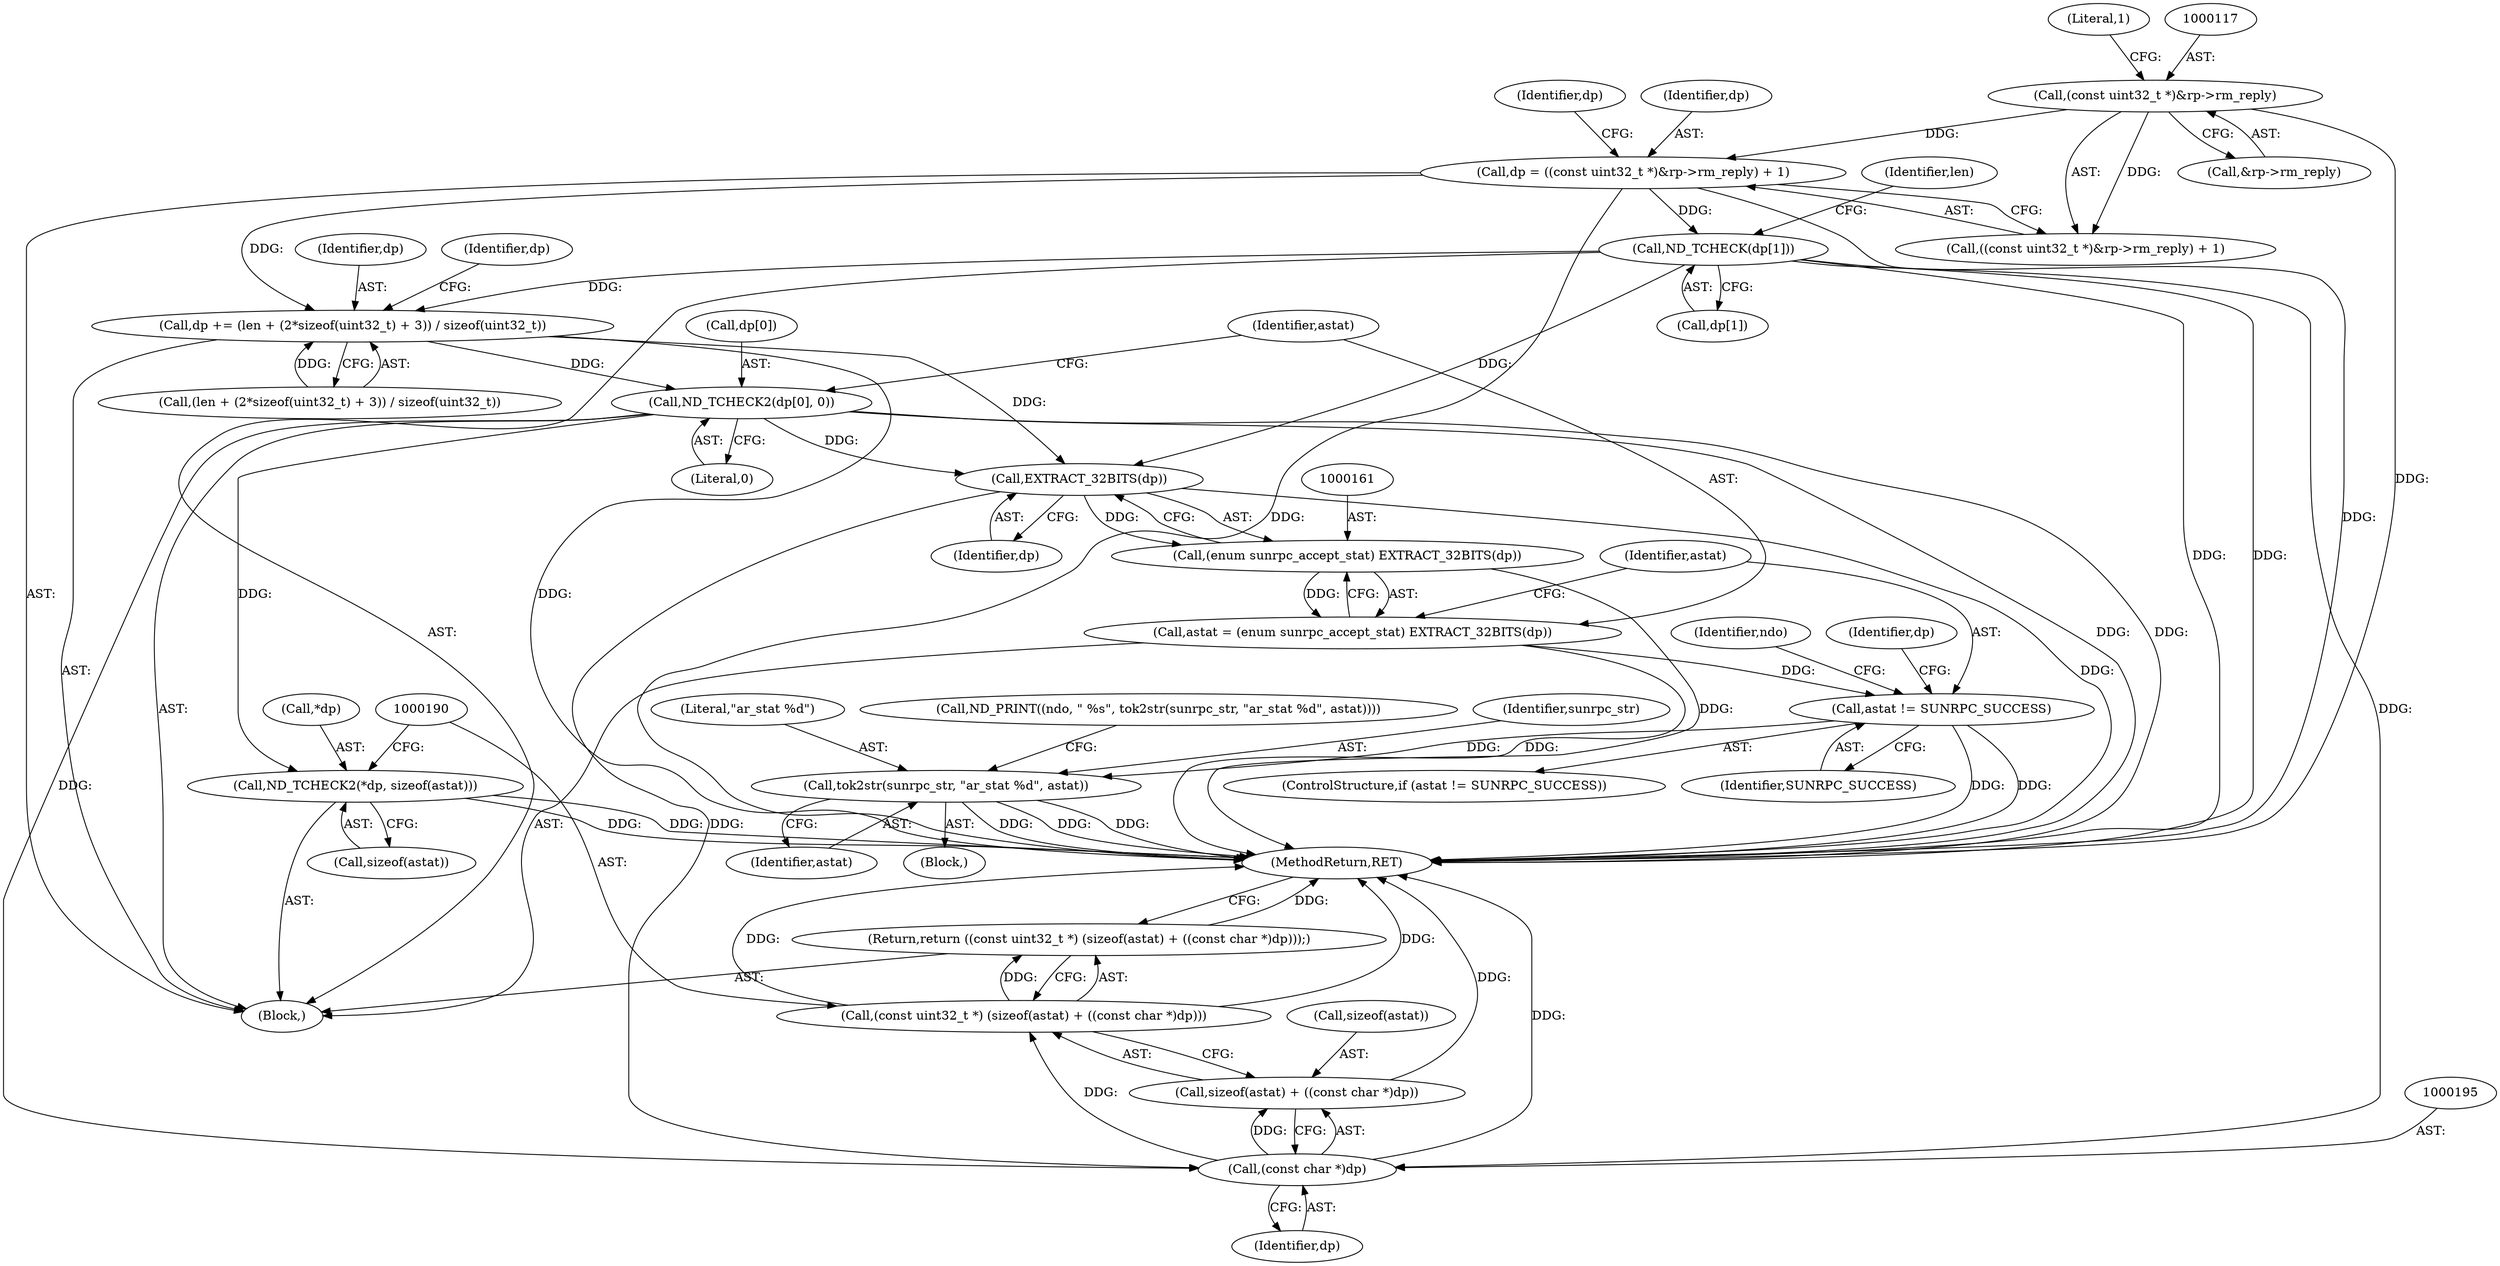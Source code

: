 digraph "1_tcpdump_19d25dd8781620cd41bf178a5e2e27fc1cf242d0_2@array" {
"1000123" [label="(Call,ND_TCHECK(dp[1]))"];
"1000113" [label="(Call,dp = ((const uint32_t *)&rp->rm_reply) + 1)"];
"1000116" [label="(Call,(const uint32_t *)&rp->rm_reply)"];
"1000140" [label="(Call,dp += (len + (2*sizeof(uint32_t) + 3)) / sizeof(uint32_t))"];
"1000153" [label="(Call,ND_TCHECK2(dp[0], 0))"];
"1000162" [label="(Call,EXTRACT_32BITS(dp))"];
"1000160" [label="(Call,(enum sunrpc_accept_stat) EXTRACT_32BITS(dp))"];
"1000158" [label="(Call,astat = (enum sunrpc_accept_stat) EXTRACT_32BITS(dp))"];
"1000165" [label="(Call,astat != SUNRPC_SUCCESS)"];
"1000174" [label="(Call,tok2str(sunrpc_str, \"ar_stat %d\", astat))"];
"1000194" [label="(Call,(const char *)dp)"];
"1000189" [label="(Call,(const uint32_t *) (sizeof(astat) + ((const char *)dp)))"];
"1000188" [label="(Return,return ((const uint32_t *) (sizeof(astat) + ((const char *)dp)));)"];
"1000191" [label="(Call,sizeof(astat) + ((const char *)dp))"];
"1000183" [label="(Call,ND_TCHECK2(*dp, sizeof(astat)))"];
"1000157" [label="(Literal,0)"];
"1000175" [label="(Identifier,sunrpc_str)"];
"1000154" [label="(Call,dp[0])"];
"1000141" [label="(Identifier,dp)"];
"1000162" [label="(Call,EXTRACT_32BITS(dp))"];
"1000142" [label="(Call,(len + (2*sizeof(uint32_t) + 3)) / sizeof(uint32_t))"];
"1000140" [label="(Call,dp += (len + (2*sizeof(uint32_t) + 3)) / sizeof(uint32_t))"];
"1000200" [label="(MethodReturn,RET)"];
"1000183" [label="(Call,ND_TCHECK2(*dp, sizeof(astat)))"];
"1000153" [label="(Call,ND_TCHECK2(dp[0], 0))"];
"1000115" [label="(Call,((const uint32_t *)&rp->rm_reply) + 1)"];
"1000123" [label="(Call,ND_TCHECK(dp[1]))"];
"1000163" [label="(Identifier,dp)"];
"1000155" [label="(Identifier,dp)"];
"1000118" [label="(Call,&rp->rm_reply)"];
"1000186" [label="(Call,sizeof(astat))"];
"1000176" [label="(Literal,\"ar_stat %d\")"];
"1000177" [label="(Identifier,astat)"];
"1000172" [label="(Block,)"];
"1000113" [label="(Call,dp = ((const uint32_t *)&rp->rm_reply) + 1)"];
"1000192" [label="(Call,sizeof(astat))"];
"1000164" [label="(ControlStructure,if (astat != SUNRPC_SUCCESS))"];
"1000160" [label="(Call,(enum sunrpc_accept_stat) EXTRACT_32BITS(dp))"];
"1000174" [label="(Call,tok2str(sunrpc_str, \"ar_stat %d\", astat))"];
"1000169" [label="(Call,ND_PRINT((ndo, \" %s\", tok2str(sunrpc_str, \"ar_stat %d\", astat))))"];
"1000165" [label="(Call,astat != SUNRPC_SUCCESS)"];
"1000185" [label="(Identifier,dp)"];
"1000184" [label="(Call,*dp)"];
"1000122" [label="(Literal,1)"];
"1000128" [label="(Identifier,len)"];
"1000189" [label="(Call,(const uint32_t *) (sizeof(astat) + ((const char *)dp)))"];
"1000196" [label="(Identifier,dp)"];
"1000125" [label="(Identifier,dp)"];
"1000158" [label="(Call,astat = (enum sunrpc_accept_stat) EXTRACT_32BITS(dp))"];
"1000116" [label="(Call,(const uint32_t *)&rp->rm_reply)"];
"1000167" [label="(Identifier,SUNRPC_SUCCESS)"];
"1000191" [label="(Call,sizeof(astat) + ((const char *)dp))"];
"1000114" [label="(Identifier,dp)"];
"1000171" [label="(Identifier,ndo)"];
"1000188" [label="(Return,return ((const uint32_t *) (sizeof(astat) + ((const char *)dp)));)"];
"1000159" [label="(Identifier,astat)"];
"1000166" [label="(Identifier,astat)"];
"1000194" [label="(Call,(const char *)dp)"];
"1000109" [label="(Block,)"];
"1000124" [label="(Call,dp[1])"];
"1000123" -> "1000109"  [label="AST: "];
"1000123" -> "1000124"  [label="CFG: "];
"1000124" -> "1000123"  [label="AST: "];
"1000128" -> "1000123"  [label="CFG: "];
"1000123" -> "1000200"  [label="DDG: "];
"1000123" -> "1000200"  [label="DDG: "];
"1000113" -> "1000123"  [label="DDG: "];
"1000123" -> "1000140"  [label="DDG: "];
"1000123" -> "1000162"  [label="DDG: "];
"1000123" -> "1000194"  [label="DDG: "];
"1000113" -> "1000109"  [label="AST: "];
"1000113" -> "1000115"  [label="CFG: "];
"1000114" -> "1000113"  [label="AST: "];
"1000115" -> "1000113"  [label="AST: "];
"1000125" -> "1000113"  [label="CFG: "];
"1000113" -> "1000200"  [label="DDG: "];
"1000113" -> "1000200"  [label="DDG: "];
"1000116" -> "1000113"  [label="DDG: "];
"1000113" -> "1000140"  [label="DDG: "];
"1000116" -> "1000115"  [label="AST: "];
"1000116" -> "1000118"  [label="CFG: "];
"1000117" -> "1000116"  [label="AST: "];
"1000118" -> "1000116"  [label="AST: "];
"1000122" -> "1000116"  [label="CFG: "];
"1000116" -> "1000200"  [label="DDG: "];
"1000116" -> "1000115"  [label="DDG: "];
"1000140" -> "1000109"  [label="AST: "];
"1000140" -> "1000142"  [label="CFG: "];
"1000141" -> "1000140"  [label="AST: "];
"1000142" -> "1000140"  [label="AST: "];
"1000155" -> "1000140"  [label="CFG: "];
"1000140" -> "1000200"  [label="DDG: "];
"1000142" -> "1000140"  [label="DDG: "];
"1000140" -> "1000153"  [label="DDG: "];
"1000140" -> "1000162"  [label="DDG: "];
"1000153" -> "1000109"  [label="AST: "];
"1000153" -> "1000157"  [label="CFG: "];
"1000154" -> "1000153"  [label="AST: "];
"1000157" -> "1000153"  [label="AST: "];
"1000159" -> "1000153"  [label="CFG: "];
"1000153" -> "1000200"  [label="DDG: "];
"1000153" -> "1000200"  [label="DDG: "];
"1000153" -> "1000162"  [label="DDG: "];
"1000153" -> "1000183"  [label="DDG: "];
"1000153" -> "1000194"  [label="DDG: "];
"1000162" -> "1000160"  [label="AST: "];
"1000162" -> "1000163"  [label="CFG: "];
"1000163" -> "1000162"  [label="AST: "];
"1000160" -> "1000162"  [label="CFG: "];
"1000162" -> "1000200"  [label="DDG: "];
"1000162" -> "1000160"  [label="DDG: "];
"1000162" -> "1000194"  [label="DDG: "];
"1000160" -> "1000158"  [label="AST: "];
"1000161" -> "1000160"  [label="AST: "];
"1000158" -> "1000160"  [label="CFG: "];
"1000160" -> "1000200"  [label="DDG: "];
"1000160" -> "1000158"  [label="DDG: "];
"1000158" -> "1000109"  [label="AST: "];
"1000159" -> "1000158"  [label="AST: "];
"1000166" -> "1000158"  [label="CFG: "];
"1000158" -> "1000200"  [label="DDG: "];
"1000158" -> "1000165"  [label="DDG: "];
"1000165" -> "1000164"  [label="AST: "];
"1000165" -> "1000167"  [label="CFG: "];
"1000166" -> "1000165"  [label="AST: "];
"1000167" -> "1000165"  [label="AST: "];
"1000171" -> "1000165"  [label="CFG: "];
"1000185" -> "1000165"  [label="CFG: "];
"1000165" -> "1000200"  [label="DDG: "];
"1000165" -> "1000200"  [label="DDG: "];
"1000165" -> "1000174"  [label="DDG: "];
"1000174" -> "1000172"  [label="AST: "];
"1000174" -> "1000177"  [label="CFG: "];
"1000175" -> "1000174"  [label="AST: "];
"1000176" -> "1000174"  [label="AST: "];
"1000177" -> "1000174"  [label="AST: "];
"1000169" -> "1000174"  [label="CFG: "];
"1000174" -> "1000200"  [label="DDG: "];
"1000174" -> "1000200"  [label="DDG: "];
"1000174" -> "1000200"  [label="DDG: "];
"1000194" -> "1000191"  [label="AST: "];
"1000194" -> "1000196"  [label="CFG: "];
"1000195" -> "1000194"  [label="AST: "];
"1000196" -> "1000194"  [label="AST: "];
"1000191" -> "1000194"  [label="CFG: "];
"1000194" -> "1000200"  [label="DDG: "];
"1000194" -> "1000189"  [label="DDG: "];
"1000194" -> "1000191"  [label="DDG: "];
"1000189" -> "1000188"  [label="AST: "];
"1000189" -> "1000191"  [label="CFG: "];
"1000190" -> "1000189"  [label="AST: "];
"1000191" -> "1000189"  [label="AST: "];
"1000188" -> "1000189"  [label="CFG: "];
"1000189" -> "1000200"  [label="DDG: "];
"1000189" -> "1000200"  [label="DDG: "];
"1000189" -> "1000188"  [label="DDG: "];
"1000188" -> "1000109"  [label="AST: "];
"1000200" -> "1000188"  [label="CFG: "];
"1000188" -> "1000200"  [label="DDG: "];
"1000192" -> "1000191"  [label="AST: "];
"1000191" -> "1000200"  [label="DDG: "];
"1000183" -> "1000109"  [label="AST: "];
"1000183" -> "1000186"  [label="CFG: "];
"1000184" -> "1000183"  [label="AST: "];
"1000186" -> "1000183"  [label="AST: "];
"1000190" -> "1000183"  [label="CFG: "];
"1000183" -> "1000200"  [label="DDG: "];
"1000183" -> "1000200"  [label="DDG: "];
}
